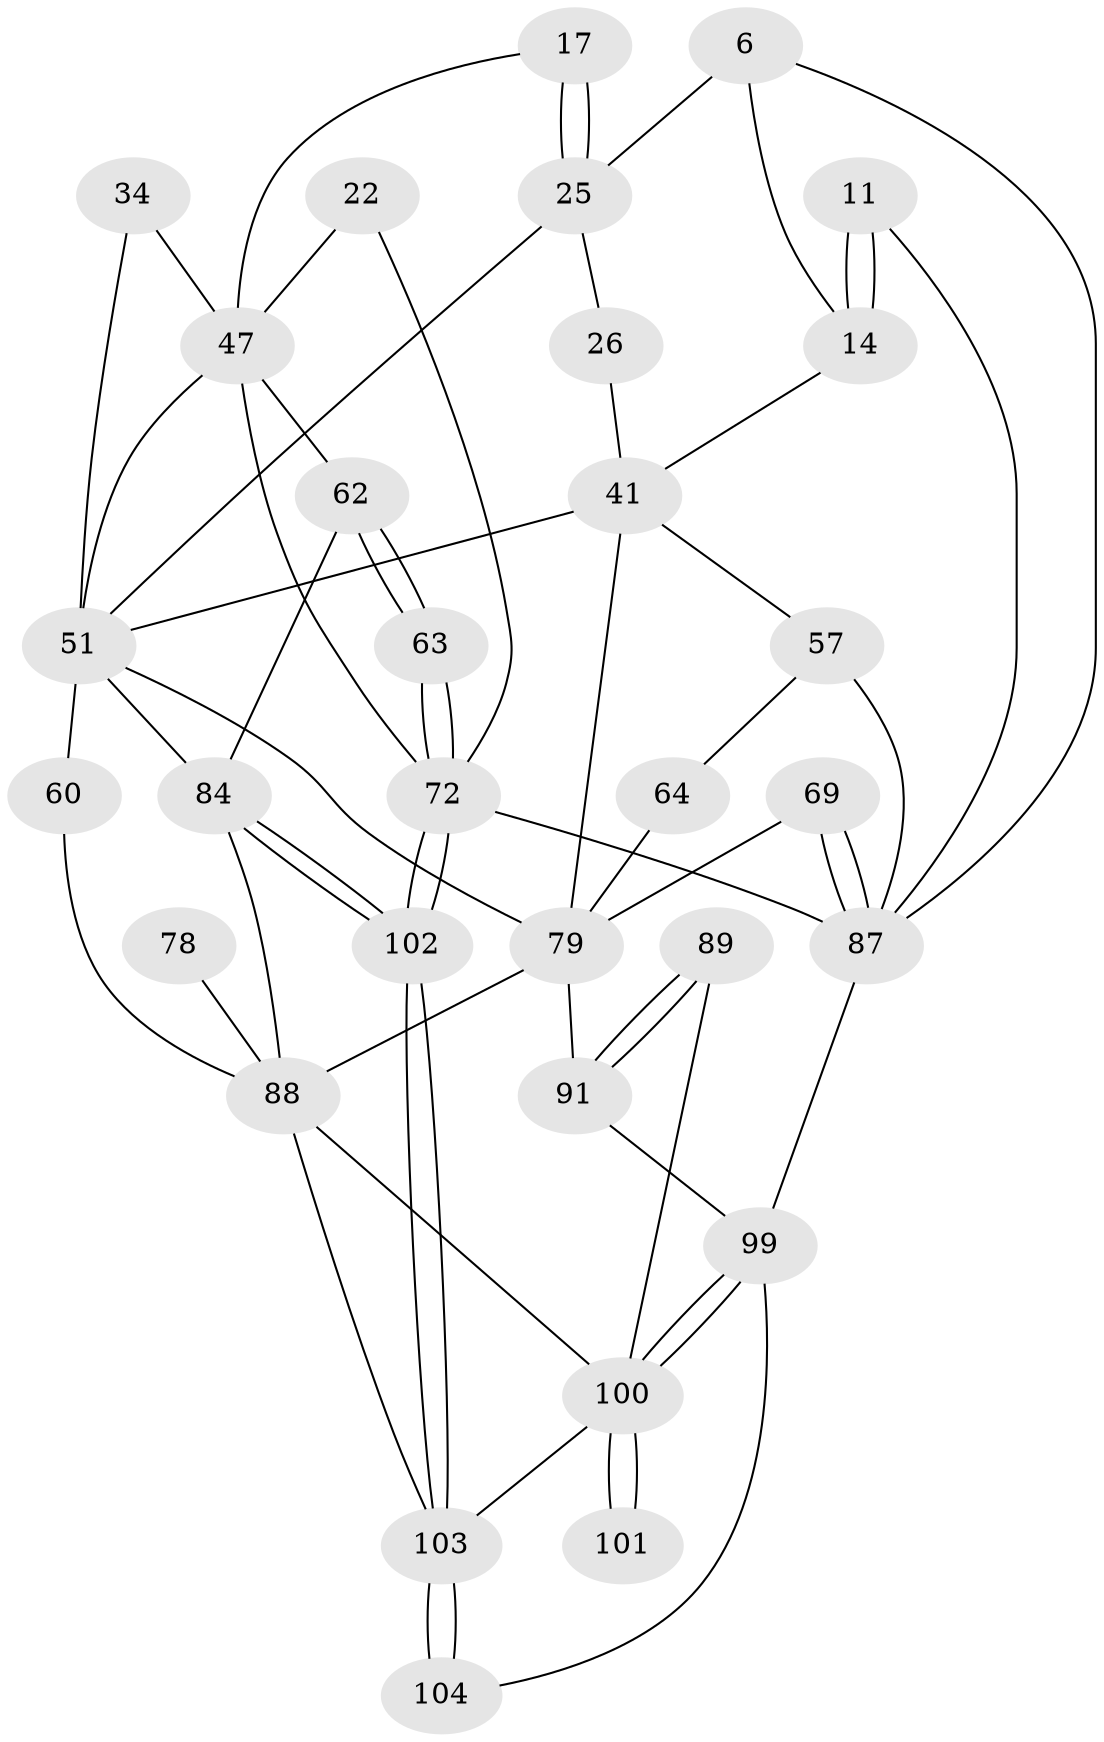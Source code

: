 // original degree distribution, {3: 0.019230769230769232, 6: 0.23076923076923078, 4: 0.25, 5: 0.5}
// Generated by graph-tools (version 1.1) at 2025/06/03/04/25 22:06:16]
// undirected, 31 vertices, 64 edges
graph export_dot {
graph [start="1"]
  node [color=gray90,style=filled];
  6 [pos="+0.7422973949965228+0",super="+1"];
  11 [pos="+1+0.12304818317156445"];
  14 [pos="+0.8447655495680821+0.06798061997200842",super="+10"];
  17 [pos="+0.4099627477351691+0.07935246493387639",super="+9"];
  22 [pos="+0+0.17221580806704848"];
  25 [pos="+0.4852005213881796+0.25017148274962225",super="+24+8"];
  26 [pos="+0.6643598462714495+0.20605740483460008",super="+16"];
  34 [pos="+0.2526938366297406+0.2240031691340171"];
  41 [pos="+0.772502213000583+0.43492852684466643",super="+37+38+29"];
  47 [pos="+0.09826926195005885+0.418182077687793",super="+36+30+33"];
  51 [pos="+0.3625081196184473+0.450865164033343",super="+35+50+49+45"];
  57 [pos="+1+0.45960881781388324",super="+46+40"];
  60 [pos="+0.5838286226520373+0.5111007173588076",super="+55"];
  62 [pos="+0+0.6895876648071355",super="+54"];
  63 [pos="+0+0.6936445378225705"];
  64 [pos="+0.8918853184873285+0.591538477451697",super="+61"];
  69 [pos="+1+0.6877994443844703"];
  72 [pos="+0+1",super="+3+48"];
  78 [pos="+0.5394893685045239+0.7397393512989727",super="+76"];
  79 [pos="+0.848448970412204+0.6956697977468175",super="+66+71+70+65"];
  84 [pos="+0.19464401897872383+0.8377889706288306",super="+83+80+75"];
  87 [pos="+1+1",super="+2+56"];
  88 [pos="+0.31489919975081854+0.8535764370139468",super="+82+74+73+77"];
  89 [pos="+0.8038543229699984+0.8513495237840207"];
  91 [pos="+0.855996174043152+1",super="+85+86"];
  99 [pos="+0.6595460149908082+1",super="+98"];
  100 [pos="+0.5974740972364394+1",super="+93+92+97+90"];
  101 [pos="+0.6053757350792601+0.9451607354365679"];
  102 [pos="+0+1"];
  103 [pos="+0.24251308034003566+1",super="+95+94"];
  104 [pos="+0.33781608425342274+1"];
  6 -- 14;
  6 -- 87;
  6 -- 25;
  11 -- 14 [weight=2];
  11 -- 14;
  11 -- 87;
  14 -- 41;
  17 -- 25 [weight=2];
  17 -- 25;
  17 -- 47 [weight=2];
  22 -- 72;
  22 -- 47 [weight=2];
  25 -- 26 [weight=2];
  25 -- 51;
  26 -- 41 [weight=2];
  34 -- 51;
  34 -- 47 [weight=2];
  41 -- 51;
  41 -- 79;
  41 -- 57 [weight=2];
  47 -- 62;
  47 -- 72 [weight=2];
  47 -- 51 [weight=2];
  51 -- 60 [weight=3];
  51 -- 84;
  51 -- 79;
  57 -- 87 [weight=3];
  57 -- 64;
  60 -- 88;
  62 -- 63;
  62 -- 63;
  62 -- 84 [weight=3];
  63 -- 72 [weight=2];
  63 -- 72;
  64 -- 79 [weight=3];
  69 -- 87 [weight=2];
  69 -- 87;
  69 -- 79;
  72 -- 102;
  72 -- 102;
  72 -- 87 [weight=2];
  78 -- 88 [weight=4];
  79 -- 91 [weight=2];
  79 -- 88 [weight=2];
  84 -- 102;
  84 -- 102;
  84 -- 88 [weight=2];
  87 -- 99;
  88 -- 103;
  88 -- 100 [weight=2];
  89 -- 91 [weight=2];
  89 -- 91;
  89 -- 100;
  91 -- 99;
  99 -- 100;
  99 -- 100;
  99 -- 104;
  100 -- 101 [weight=3];
  100 -- 101;
  100 -- 103;
  102 -- 103;
  102 -- 103;
  103 -- 104 [weight=2];
  103 -- 104;
}
